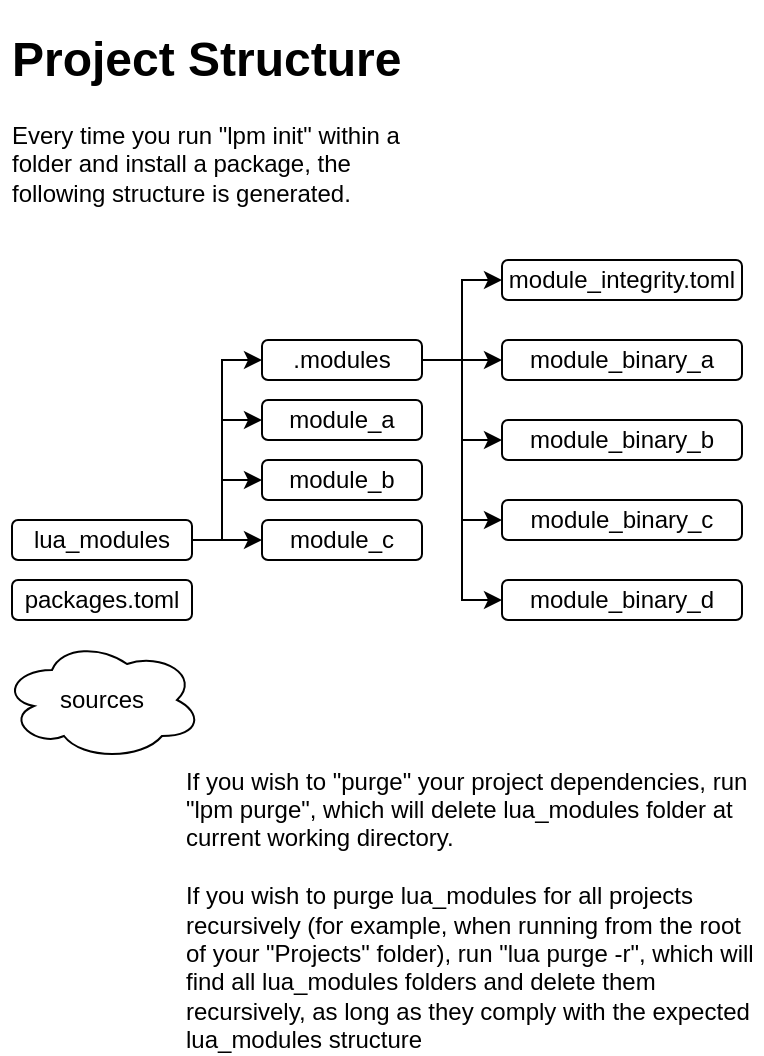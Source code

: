 <mxfile version="16.5.1" type="device"><diagram id="mH10CcK8kwQEcqgbL3z_" name="Page-1"><mxGraphModel dx="1419" dy="1439" grid="1" gridSize="10" guides="1" tooltips="1" connect="1" arrows="1" fold="1" page="1" pageScale="1" pageWidth="850" pageHeight="1100" math="0" shadow="0"><root><mxCell id="0"/><mxCell id="1" parent="0"/><mxCell id="smLWllP7L5F81H3XSf9n-10" style="edgeStyle=orthogonalEdgeStyle;rounded=0;orthogonalLoop=1;jettySize=auto;html=1;entryX=0;entryY=0.5;entryDx=0;entryDy=0;" parent="1" source="smLWllP7L5F81H3XSf9n-1" target="smLWllP7L5F81H3XSf9n-5" edge="1"><mxGeometry relative="1" as="geometry"><Array as="points"><mxPoint x="100" y="20"/><mxPoint x="100" y="-70"/></Array></mxGeometry></mxCell><mxCell id="smLWllP7L5F81H3XSf9n-11" style="edgeStyle=orthogonalEdgeStyle;rounded=0;orthogonalLoop=1;jettySize=auto;html=1;entryX=0;entryY=0.5;entryDx=0;entryDy=0;" parent="1" source="smLWllP7L5F81H3XSf9n-1" target="smLWllP7L5F81H3XSf9n-7" edge="1"><mxGeometry relative="1" as="geometry"><Array as="points"><mxPoint x="100" y="20"/><mxPoint x="100" y="-40"/></Array></mxGeometry></mxCell><mxCell id="smLWllP7L5F81H3XSf9n-12" style="edgeStyle=orthogonalEdgeStyle;rounded=0;orthogonalLoop=1;jettySize=auto;html=1;entryX=0;entryY=0.5;entryDx=0;entryDy=0;" parent="1" source="smLWllP7L5F81H3XSf9n-1" target="smLWllP7L5F81H3XSf9n-8" edge="1"><mxGeometry relative="1" as="geometry"><Array as="points"><mxPoint x="100" y="20"/><mxPoint x="100" y="-10"/></Array></mxGeometry></mxCell><mxCell id="smLWllP7L5F81H3XSf9n-13" style="edgeStyle=orthogonalEdgeStyle;rounded=0;orthogonalLoop=1;jettySize=auto;html=1;entryX=0;entryY=0.5;entryDx=0;entryDy=0;" parent="1" source="smLWllP7L5F81H3XSf9n-1" target="smLWllP7L5F81H3XSf9n-9" edge="1"><mxGeometry relative="1" as="geometry"/></mxCell><mxCell id="smLWllP7L5F81H3XSf9n-1" value="lua_modules" style="rounded=1;whiteSpace=wrap;html=1;" parent="1" vertex="1"><mxGeometry x="-5" y="10" width="90" height="20" as="geometry"/></mxCell><mxCell id="smLWllP7L5F81H3XSf9n-3" value="sources" style="ellipse;shape=cloud;whiteSpace=wrap;html=1;" parent="1" vertex="1"><mxGeometry x="-10" y="70" width="100" height="60" as="geometry"/></mxCell><mxCell id="smLWllP7L5F81H3XSf9n-16" style="edgeStyle=orthogonalEdgeStyle;rounded=0;orthogonalLoop=1;jettySize=auto;html=1;entryX=0;entryY=0.5;entryDx=0;entryDy=0;" parent="1" source="smLWllP7L5F81H3XSf9n-5" target="smLWllP7L5F81H3XSf9n-15" edge="1"><mxGeometry relative="1" as="geometry"/></mxCell><mxCell id="smLWllP7L5F81H3XSf9n-18" style="edgeStyle=orthogonalEdgeStyle;rounded=0;orthogonalLoop=1;jettySize=auto;html=1;entryX=0;entryY=0.5;entryDx=0;entryDy=0;" parent="1" source="smLWllP7L5F81H3XSf9n-5" target="smLWllP7L5F81H3XSf9n-20" edge="1"><mxGeometry relative="1" as="geometry"><mxPoint x="240" y="-70" as="targetPoint"/></mxGeometry></mxCell><mxCell id="smLWllP7L5F81H3XSf9n-27" style="edgeStyle=orthogonalEdgeStyle;rounded=0;orthogonalLoop=1;jettySize=auto;html=1;entryX=0;entryY=0.5;entryDx=0;entryDy=0;" parent="1" source="smLWllP7L5F81H3XSf9n-5" target="smLWllP7L5F81H3XSf9n-23" edge="1"><mxGeometry relative="1" as="geometry"/></mxCell><mxCell id="smLWllP7L5F81H3XSf9n-28" style="edgeStyle=orthogonalEdgeStyle;rounded=0;orthogonalLoop=1;jettySize=auto;html=1;entryX=0;entryY=0.5;entryDx=0;entryDy=0;" parent="1" source="smLWllP7L5F81H3XSf9n-5" target="smLWllP7L5F81H3XSf9n-24" edge="1"><mxGeometry relative="1" as="geometry"/></mxCell><mxCell id="smLWllP7L5F81H3XSf9n-29" style="edgeStyle=orthogonalEdgeStyle;rounded=0;orthogonalLoop=1;jettySize=auto;html=1;entryX=0;entryY=0.5;entryDx=0;entryDy=0;" parent="1" source="smLWllP7L5F81H3XSf9n-5" target="smLWllP7L5F81H3XSf9n-25" edge="1"><mxGeometry relative="1" as="geometry"/></mxCell><mxCell id="smLWllP7L5F81H3XSf9n-5" value=".modules" style="rounded=1;whiteSpace=wrap;html=1;" parent="1" vertex="1"><mxGeometry x="120" y="-80" width="80" height="20" as="geometry"/></mxCell><mxCell id="smLWllP7L5F81H3XSf9n-7" value="module_a" style="rounded=1;whiteSpace=wrap;html=1;" parent="1" vertex="1"><mxGeometry x="120" y="-50" width="80" height="20" as="geometry"/></mxCell><mxCell id="smLWllP7L5F81H3XSf9n-8" value="module_b" style="rounded=1;whiteSpace=wrap;html=1;" parent="1" vertex="1"><mxGeometry x="120" y="-20" width="80" height="20" as="geometry"/></mxCell><mxCell id="smLWllP7L5F81H3XSf9n-9" value="module_c" style="rounded=1;whiteSpace=wrap;html=1;" parent="1" vertex="1"><mxGeometry x="120" y="10" width="80" height="20" as="geometry"/></mxCell><mxCell id="smLWllP7L5F81H3XSf9n-15" value="module_integrity.toml" style="rounded=1;whiteSpace=wrap;html=1;" parent="1" vertex="1"><mxGeometry x="240" y="-120" width="120" height="20" as="geometry"/></mxCell><mxCell id="smLWllP7L5F81H3XSf9n-20" value="module_binary_a" style="rounded=1;whiteSpace=wrap;html=1;" parent="1" vertex="1"><mxGeometry x="240" y="-80" width="120" height="20" as="geometry"/></mxCell><mxCell id="smLWllP7L5F81H3XSf9n-23" value="module_binary_b" style="rounded=1;whiteSpace=wrap;html=1;" parent="1" vertex="1"><mxGeometry x="240" y="-40" width="120" height="20" as="geometry"/></mxCell><mxCell id="smLWllP7L5F81H3XSf9n-24" value="module_binary_c" style="rounded=1;whiteSpace=wrap;html=1;" parent="1" vertex="1"><mxGeometry x="240" width="120" height="20" as="geometry"/></mxCell><mxCell id="smLWllP7L5F81H3XSf9n-25" value="module_binary_d" style="rounded=1;whiteSpace=wrap;html=1;" parent="1" vertex="1"><mxGeometry x="240" y="40" width="120" height="20" as="geometry"/></mxCell><mxCell id="smLWllP7L5F81H3XSf9n-30" value="packages.toml" style="rounded=1;whiteSpace=wrap;html=1;" parent="1" vertex="1"><mxGeometry x="-5" y="40" width="90" height="20" as="geometry"/></mxCell><mxCell id="smLWllP7L5F81H3XSf9n-32" value="&lt;h1&gt;Project Structure&lt;/h1&gt;&lt;p&gt;Every time you run &quot;lpm init&quot; within a folder and install a package, the following structure is generated.&lt;br&gt;&lt;br&gt;&lt;/p&gt;" style="text;html=1;strokeColor=none;fillColor=none;spacing=5;spacingTop=-20;whiteSpace=wrap;overflow=hidden;rounded=0;" parent="1" vertex="1"><mxGeometry x="-10" y="-240" width="220" height="120" as="geometry"/></mxCell><mxCell id="smLWllP7L5F81H3XSf9n-34" value="If you wish to &quot;purge&quot; your project dependencies, run &quot;lpm purge&quot;, which will delete lua_modules folder at current working directory.&lt;br&gt;&lt;br&gt;If you wish to purge lua_modules for all projects recursively (for example, when running from the root of your &quot;Projects&quot; folder), run &quot;lua purge -r&quot;, which will find all lua_modules folders and delete them recursively, as long as they comply with the expected lua_modules structure" style="text;html=1;strokeColor=none;fillColor=none;align=left;verticalAlign=middle;whiteSpace=wrap;rounded=0;" parent="1" vertex="1"><mxGeometry x="80" y="160" width="290" height="90" as="geometry"/></mxCell></root></mxGraphModel></diagram></mxfile>